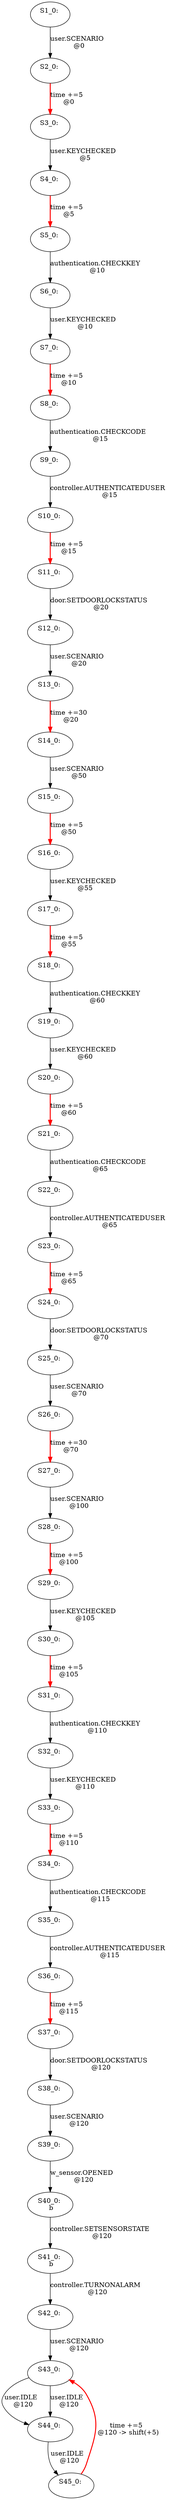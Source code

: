 digraph html {
S1_0[label="S1_0: \n "];
S2_0[label="S2_0: \n "];
S3_0[label="S3_0: \n "];
S2_0 -> S3_0[label="time +=5 \n @0", style="bold", color="red"];
S1_0 -> S2_0[label="user.SCENARIO \n @0"];
S4_0[label="S4_0: \n "];
S5_0[label="S5_0: \n "];
S4_0 -> S5_0[label="time +=5 \n @5", style="bold", color="red"];
S3_0 -> S4_0[label="user.KEYCHECKED \n @5"];
S6_0[label="S6_0: \n "];
S5_0 -> S6_0[label="authentication.CHECKKEY \n @10"];
S7_0[label="S7_0: \n "];
S8_0[label="S8_0: \n "];
S7_0 -> S8_0[label="time +=5 \n @10", style="bold", color="red"];
S6_0 -> S7_0[label="user.KEYCHECKED \n @10"];
S9_0[label="S9_0: \n "];
S8_0 -> S9_0[label="authentication.CHECKCODE \n @15"];
S10_0[label="S10_0: \n "];
S11_0[label="S11_0: \n "];
S10_0 -> S11_0[label="time +=5 \n @15", style="bold", color="red"];
S9_0 -> S10_0[label="controller.AUTHENTICATEDUSER \n @15"];
S12_0[label="S12_0: \n "];
S11_0 -> S12_0[label="door.SETDOORLOCKSTATUS \n @20"];
S13_0[label="S13_0: \n "];
S14_0[label="S14_0: \n "];
S13_0 -> S14_0[label="time +=30 \n @20", style="bold", color="red"];
S12_0 -> S13_0[label="user.SCENARIO \n @20"];
S15_0[label="S15_0: \n "];
S16_0[label="S16_0: \n "];
S15_0 -> S16_0[label="time +=5 \n @50", style="bold", color="red"];
S14_0 -> S15_0[label="user.SCENARIO \n @50"];
S17_0[label="S17_0: \n "];
S18_0[label="S18_0: \n "];
S17_0 -> S18_0[label="time +=5 \n @55", style="bold", color="red"];
S16_0 -> S17_0[label="user.KEYCHECKED \n @55"];
S19_0[label="S19_0: \n "];
S18_0 -> S19_0[label="authentication.CHECKKEY \n @60"];
S20_0[label="S20_0: \n "];
S21_0[label="S21_0: \n "];
S20_0 -> S21_0[label="time +=5 \n @60", style="bold", color="red"];
S19_0 -> S20_0[label="user.KEYCHECKED \n @60"];
S22_0[label="S22_0: \n "];
S21_0 -> S22_0[label="authentication.CHECKCODE \n @65"];
S23_0[label="S23_0: \n "];
S24_0[label="S24_0: \n "];
S23_0 -> S24_0[label="time +=5 \n @65", style="bold", color="red"];
S22_0 -> S23_0[label="controller.AUTHENTICATEDUSER \n @65"];
S25_0[label="S25_0: \n "];
S24_0 -> S25_0[label="door.SETDOORLOCKSTATUS \n @70"];
S26_0[label="S26_0: \n "];
S27_0[label="S27_0: \n "];
S26_0 -> S27_0[label="time +=30 \n @70", style="bold", color="red"];
S25_0 -> S26_0[label="user.SCENARIO \n @70"];
S28_0[label="S28_0: \n "];
S29_0[label="S29_0: \n "];
S28_0 -> S29_0[label="time +=5 \n @100", style="bold", color="red"];
S27_0 -> S28_0[label="user.SCENARIO \n @100"];
S30_0[label="S30_0: \n "];
S31_0[label="S31_0: \n "];
S30_0 -> S31_0[label="time +=5 \n @105", style="bold", color="red"];
S29_0 -> S30_0[label="user.KEYCHECKED \n @105"];
S32_0[label="S32_0: \n "];
S31_0 -> S32_0[label="authentication.CHECKKEY \n @110"];
S33_0[label="S33_0: \n "];
S34_0[label="S34_0: \n "];
S33_0 -> S34_0[label="time +=5 \n @110", style="bold", color="red"];
S32_0 -> S33_0[label="user.KEYCHECKED \n @110"];
S35_0[label="S35_0: \n "];
S34_0 -> S35_0[label="authentication.CHECKCODE \n @115"];
S36_0[label="S36_0: \n "];
S37_0[label="S37_0: \n "];
S36_0 -> S37_0[label="time +=5 \n @115", style="bold", color="red"];
S35_0 -> S36_0[label="controller.AUTHENTICATEDUSER \n @115"];
S38_0[label="S38_0: \n "];
S37_0 -> S38_0[label="door.SETDOORLOCKSTATUS \n @120"];
S39_0[label="S39_0: \n "];
S38_0 -> S39_0[label="user.SCENARIO \n @120"];
S40_0[label="S40_0: \n b"];
S39_0 -> S40_0[label="w_sensor.OPENED \n @120"];
S41_0[label="S41_0: \n b"];
S40_0 -> S41_0[label="controller.SETSENSORSTATE \n @120"];
S42_0[label="S42_0: \n "];
S41_0 -> S42_0[label="controller.TURNONALARM \n @120"];
S43_0[label="S43_0: \n "];
S42_0 -> S43_0[label="user.SCENARIO \n @120"];
S44_0[label="S44_0: \n "];
S43_0 -> S44_0[label="user.IDLE \n @120"];
S43_0 -> S44_0[label="user.IDLE \n @120"];
S45_0[label="S45_0: \n "];
S45_0 -> S43_0[label="time +=5 \n @120 -> shift(+5)", style="bold", color="red"];
S44_0 -> S45_0[label="user.IDLE \n @120"];
}